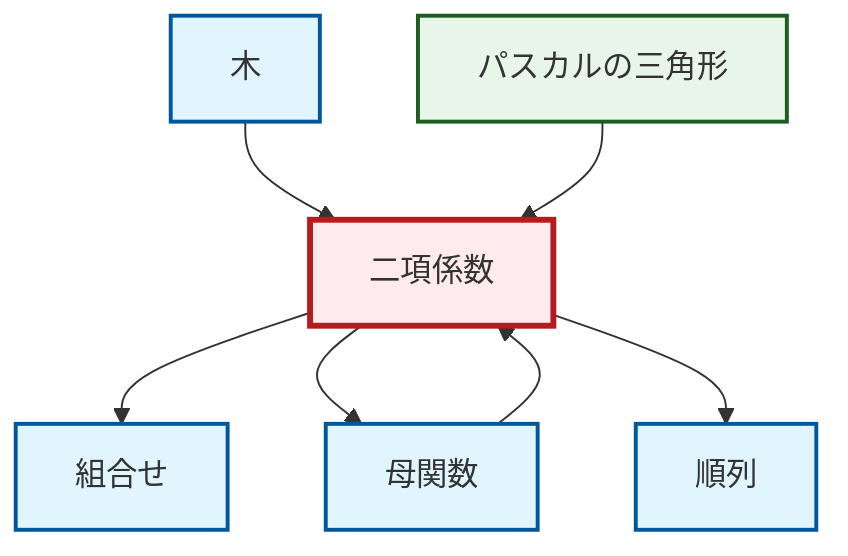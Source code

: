 graph TD
    classDef definition fill:#e1f5fe,stroke:#01579b,stroke-width:2px
    classDef theorem fill:#f3e5f5,stroke:#4a148c,stroke-width:2px
    classDef axiom fill:#fff3e0,stroke:#e65100,stroke-width:2px
    classDef example fill:#e8f5e9,stroke:#1b5e20,stroke-width:2px
    classDef current fill:#ffebee,stroke:#b71c1c,stroke-width:3px
    def-tree["木"]:::definition
    ex-pascals-triangle["パスカルの三角形"]:::example
    def-permutation["順列"]:::definition
    def-combination["組合せ"]:::definition
    def-binomial-coefficient["二項係数"]:::definition
    def-generating-function["母関数"]:::definition
    def-binomial-coefficient --> def-combination
    def-tree --> def-binomial-coefficient
    ex-pascals-triangle --> def-binomial-coefficient
    def-generating-function --> def-binomial-coefficient
    def-binomial-coefficient --> def-generating-function
    def-binomial-coefficient --> def-permutation
    class def-binomial-coefficient current